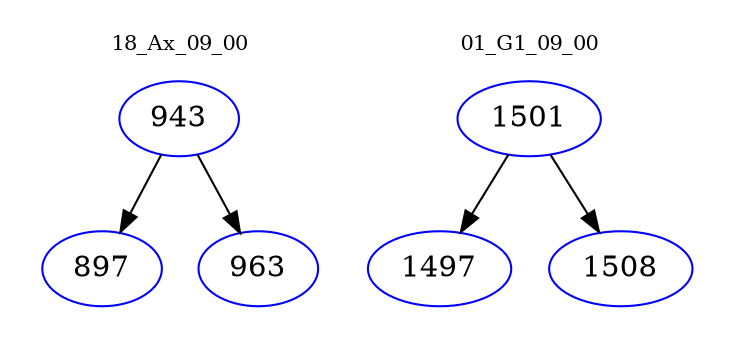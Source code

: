 digraph{
subgraph cluster_0 {
color = white
label = "18_Ax_09_00";
fontsize=10;
T0_943 [label="943", color="blue"]
T0_943 -> T0_897 [color="black"]
T0_897 [label="897", color="blue"]
T0_943 -> T0_963 [color="black"]
T0_963 [label="963", color="blue"]
}
subgraph cluster_1 {
color = white
label = "01_G1_09_00";
fontsize=10;
T1_1501 [label="1501", color="blue"]
T1_1501 -> T1_1497 [color="black"]
T1_1497 [label="1497", color="blue"]
T1_1501 -> T1_1508 [color="black"]
T1_1508 [label="1508", color="blue"]
}
}
